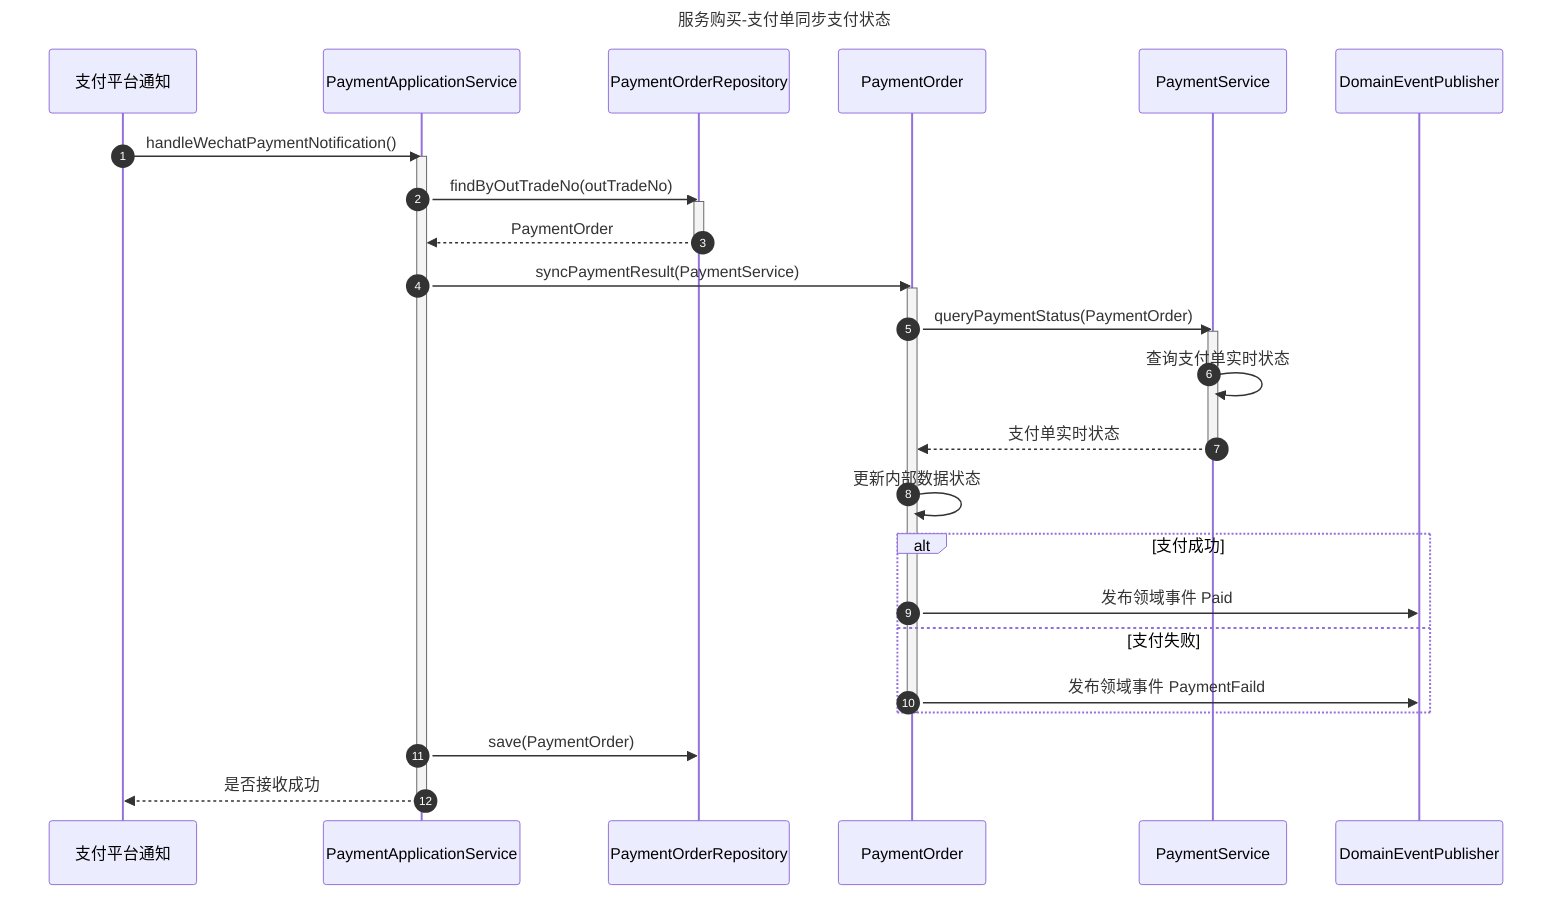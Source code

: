 sequenceDiagram
    title 服务购买-支付单同步支付状态

    autonumber

    participant Notify as 支付平台通知
    participant PaymentApplicationService
    participant PaymentOrderRepository

    participant PaymentOrder
    participant PaymentService

    participant DomainEventPublisher



    Notify->>PaymentApplicationService: handleWechatPaymentNotification()

    activate PaymentApplicationService

    PaymentApplicationService->>PaymentOrderRepository: findByOutTradeNo(outTradeNo)

    activate PaymentOrderRepository
    PaymentOrderRepository-->>PaymentApplicationService: PaymentOrder
    deactivate PaymentOrderRepository

    PaymentApplicationService->>PaymentOrder: syncPaymentResult(PaymentService)

    activate PaymentOrder
    PaymentOrder->>PaymentService: queryPaymentStatus(PaymentOrder)

    activate PaymentService
    PaymentService->>PaymentService: 查询支付单实时状态
    PaymentService-->>PaymentOrder: 支付单实时状态
    deactivate PaymentService

    PaymentOrder->>PaymentOrder: 更新内部数据状态

    alt 支付成功
        PaymentOrder->>DomainEventPublisher: 发布领域事件 Paid
    else 支付失败
        PaymentOrder->>DomainEventPublisher: 发布领域事件 PaymentFaild
    end

    deactivate PaymentOrder

    PaymentApplicationService->>PaymentOrderRepository: save(PaymentOrder)

    PaymentApplicationService-->>Notify: 是否接收成功

    deactivate PaymentApplicationService